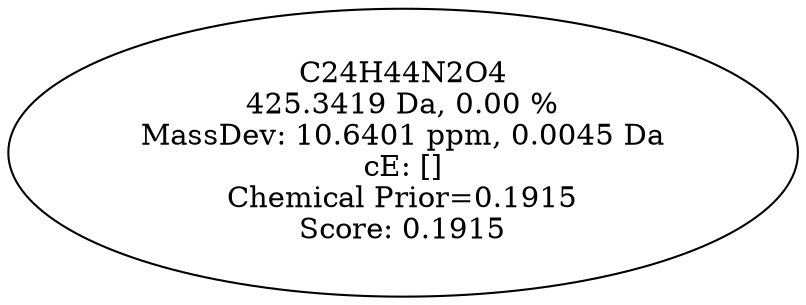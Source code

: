 strict digraph {
v1 [label="C24H44N2O4\n425.3419 Da, 0.00 %\nMassDev: 10.6401 ppm, 0.0045 Da\ncE: []\nChemical Prior=0.1915\nScore: 0.1915"];
}